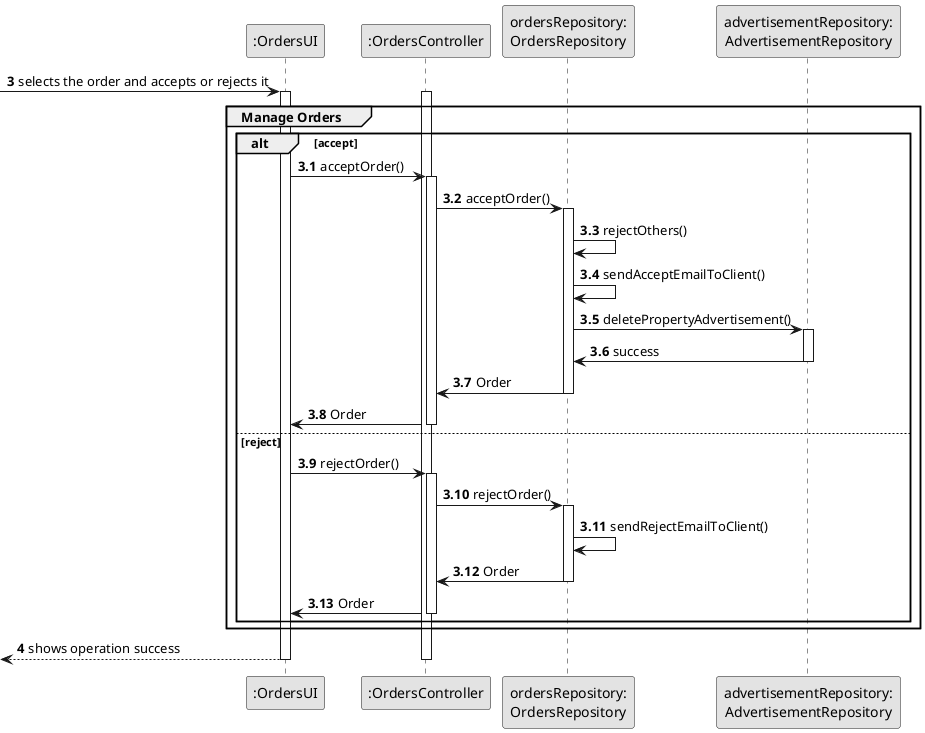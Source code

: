 @startuml
skinparam monochrome true
skinparam packageStyle rectangle
skinparam shadowing false

participant ":OrdersUI" as UI
participant ":OrdersController" as CTRL
participant "ordersRepository:\nOrdersRepository" as ordersRepository
participant "advertisementRepository:\nAdvertisementRepository" as advertisementRepository


autonumber 3

-> UI : selects the order and accepts or rejects it
    activate UI

autonumber 3.1
activate CTRL
    group Manage Orders

          alt accept

                      UI -> CTRL : acceptOrder()
                      activate CTRL

                          CTRL -> ordersRepository : acceptOrder()
                          activate ordersRepository

                              ordersRepository -> ordersRepository : rejectOthers()

                              ordersRepository -> ordersRepository : sendAcceptEmailToClient()

                              ordersRepository -> advertisementRepository : deletePropertyAdvertisement()
                              activate advertisementRepository

                              advertisementRepository -> ordersRepository : success
                              deactivate advertisementRepository

                              ordersRepository -> CTRL : Order
                              deactivate ordersRepository

                              CTRL -> UI : Order
                              deactivate CTRL

                      else reject

                      UI -> CTRL : rejectOrder()
                                  activate CTRL

                          CTRL -> ordersRepository : rejectOrder()
                          activate ordersRepository

                              ordersRepository -> ordersRepository : sendRejectEmailToClient()

                              ordersRepository -> CTRL : Order
                              deactivate ordersRepository

                              CTRL -> UI : Order
                              deactivate CTRL

                      end alt

    end group
    autonumber4
    <-- UI : shows operation success
        deactivate UI
deactivate CTRL


@enduml